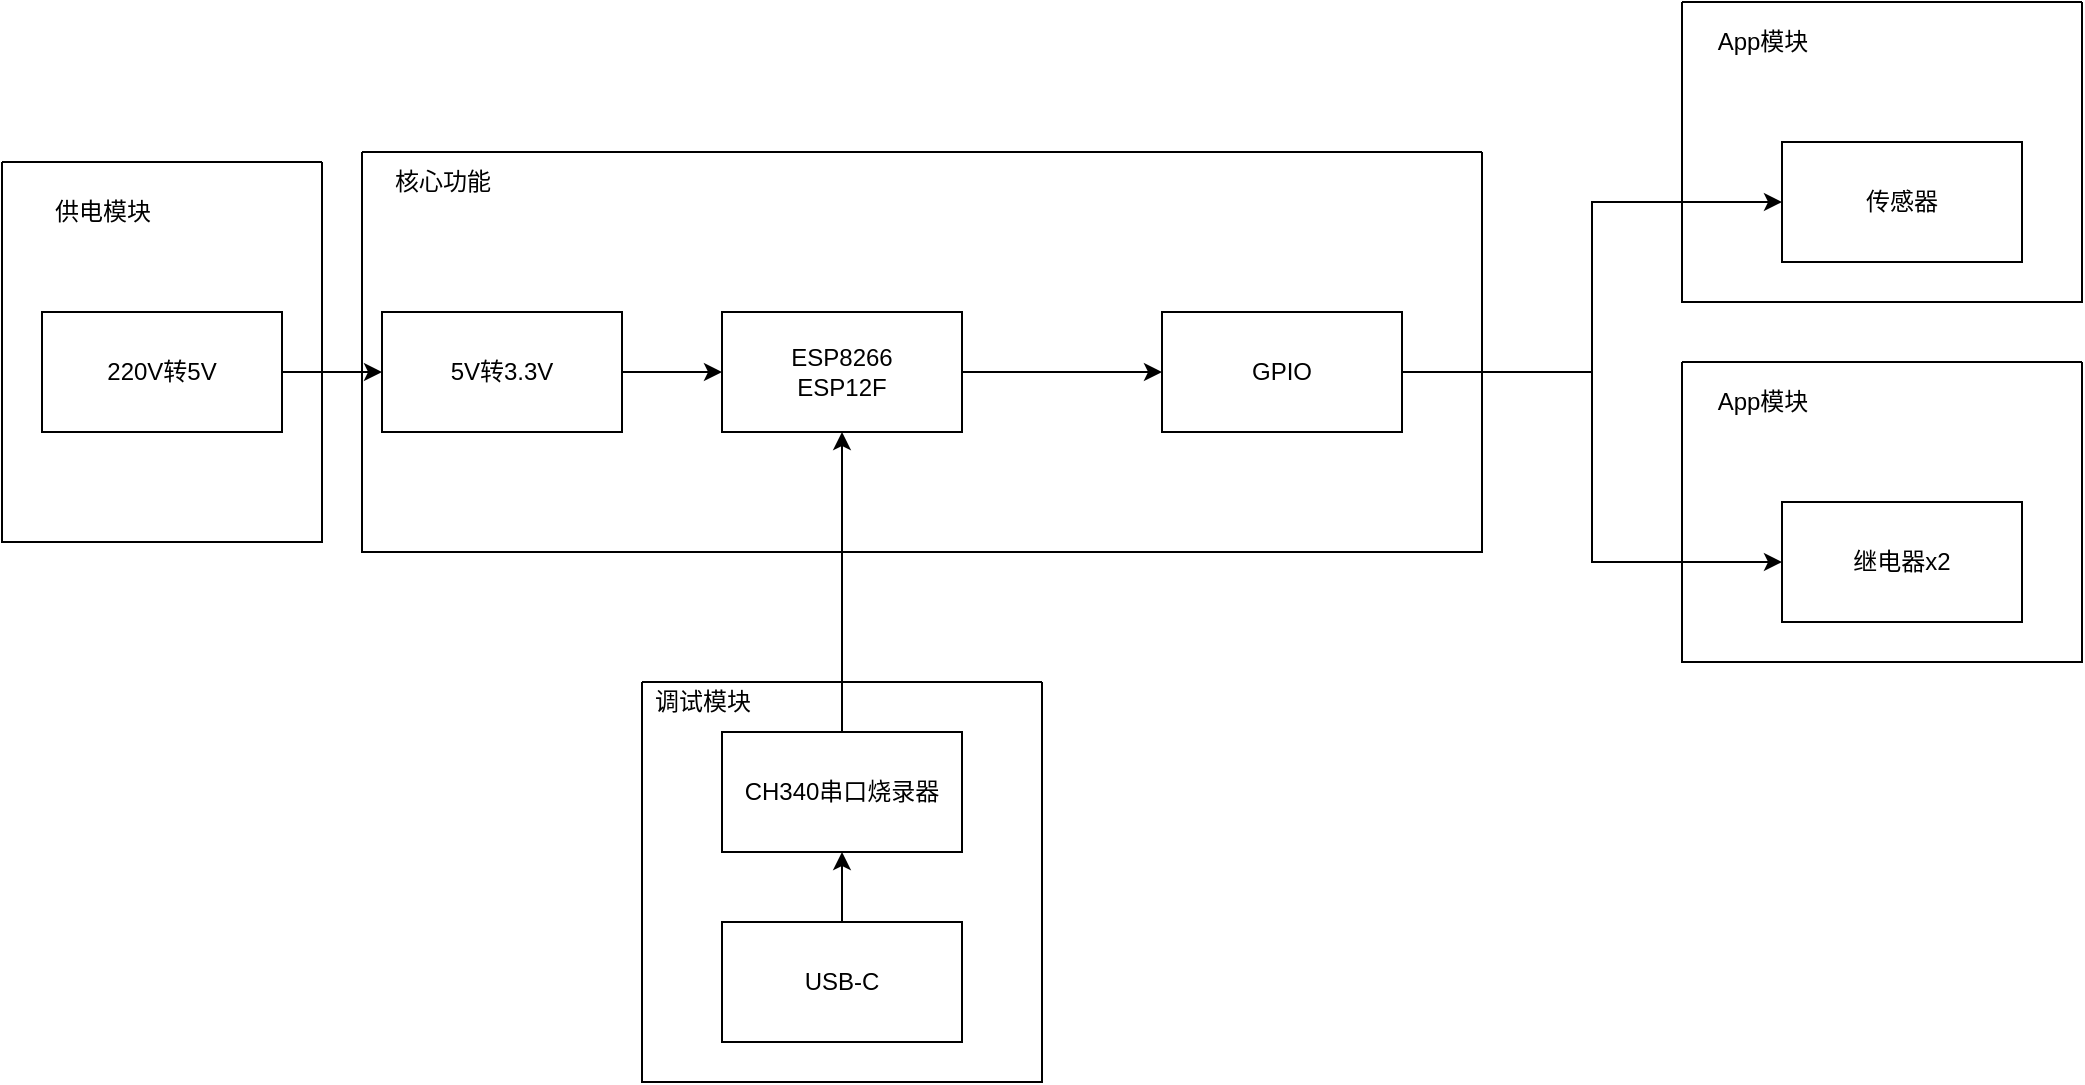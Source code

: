 <mxfile version="16.2.7" type="github">
  <diagram id="pp3l6Q0Ol6kUqJehos5B" name="Page-1">
    <mxGraphModel dx="1018" dy="718" grid="1" gridSize="10" guides="1" tooltips="1" connect="1" arrows="1" fold="1" page="1" pageScale="1" pageWidth="2339" pageHeight="3300" math="0" shadow="0">
      <root>
        <mxCell id="0" />
        <mxCell id="1" parent="0" />
        <mxCell id="5tg6UDMfDckh28AA2Lbs-19" style="edgeStyle=orthogonalEdgeStyle;rounded=0;orthogonalLoop=1;jettySize=auto;html=1;" edge="1" parent="1" source="5tg6UDMfDckh28AA2Lbs-2" target="5tg6UDMfDckh28AA2Lbs-17">
          <mxGeometry relative="1" as="geometry" />
        </mxCell>
        <mxCell id="5tg6UDMfDckh28AA2Lbs-2" value="ESP8266&lt;br&gt;ESP12F" style="rounded=0;whiteSpace=wrap;html=1;" vertex="1" parent="1">
          <mxGeometry x="410" y="365" width="120" height="60" as="geometry" />
        </mxCell>
        <mxCell id="5tg6UDMfDckh28AA2Lbs-9" style="edgeStyle=orthogonalEdgeStyle;rounded=0;orthogonalLoop=1;jettySize=auto;html=1;exitX=1;exitY=0.5;exitDx=0;exitDy=0;" edge="1" parent="1" source="5tg6UDMfDckh28AA2Lbs-6" target="5tg6UDMfDckh28AA2Lbs-7">
          <mxGeometry relative="1" as="geometry" />
        </mxCell>
        <mxCell id="5tg6UDMfDckh28AA2Lbs-6" value="220V转5V" style="whiteSpace=wrap;html=1;" vertex="1" parent="1">
          <mxGeometry x="70" y="365" width="120" height="60" as="geometry" />
        </mxCell>
        <mxCell id="5tg6UDMfDckh28AA2Lbs-10" style="edgeStyle=orthogonalEdgeStyle;rounded=0;orthogonalLoop=1;jettySize=auto;html=1;" edge="1" parent="1" source="5tg6UDMfDckh28AA2Lbs-7" target="5tg6UDMfDckh28AA2Lbs-2">
          <mxGeometry relative="1" as="geometry" />
        </mxCell>
        <mxCell id="5tg6UDMfDckh28AA2Lbs-7" value="5V转3.3V" style="whiteSpace=wrap;html=1;" vertex="1" parent="1">
          <mxGeometry x="240" y="365" width="120" height="60" as="geometry" />
        </mxCell>
        <mxCell id="5tg6UDMfDckh28AA2Lbs-36" style="edgeStyle=orthogonalEdgeStyle;rounded=0;orthogonalLoop=1;jettySize=auto;html=1;" edge="1" parent="1" source="5tg6UDMfDckh28AA2Lbs-13" target="5tg6UDMfDckh28AA2Lbs-2">
          <mxGeometry relative="1" as="geometry" />
        </mxCell>
        <mxCell id="5tg6UDMfDckh28AA2Lbs-13" value="CH340串口烧录器" style="whiteSpace=wrap;html=1;" vertex="1" parent="1">
          <mxGeometry x="410" y="575" width="120" height="60" as="geometry" />
        </mxCell>
        <mxCell id="5tg6UDMfDckh28AA2Lbs-14" value="" style="swimlane;startSize=0;" vertex="1" parent="1">
          <mxGeometry x="230" y="285" width="560" height="200" as="geometry" />
        </mxCell>
        <mxCell id="5tg6UDMfDckh28AA2Lbs-17" value="GPIO" style="whiteSpace=wrap;html=1;" vertex="1" parent="5tg6UDMfDckh28AA2Lbs-14">
          <mxGeometry x="400" y="80" width="120" height="60" as="geometry" />
        </mxCell>
        <mxCell id="5tg6UDMfDckh28AA2Lbs-15" value="核心功能" style="text;html=1;align=center;verticalAlign=middle;resizable=0;points=[];autosize=1;strokeColor=none;fillColor=none;" vertex="1" parent="5tg6UDMfDckh28AA2Lbs-14">
          <mxGeometry x="10" y="5" width="60" height="20" as="geometry" />
        </mxCell>
        <mxCell id="5tg6UDMfDckh28AA2Lbs-16" value="" style="swimlane;startSize=0;" vertex="1" parent="1">
          <mxGeometry x="50" y="290" width="160" height="190" as="geometry" />
        </mxCell>
        <mxCell id="5tg6UDMfDckh28AA2Lbs-26" value="供电模块" style="text;html=1;align=center;verticalAlign=middle;resizable=0;points=[];autosize=1;strokeColor=none;fillColor=none;" vertex="1" parent="5tg6UDMfDckh28AA2Lbs-16">
          <mxGeometry x="20" y="15" width="60" height="20" as="geometry" />
        </mxCell>
        <mxCell id="5tg6UDMfDckh28AA2Lbs-20" value="传感器" style="rounded=0;whiteSpace=wrap;html=1;" vertex="1" parent="1">
          <mxGeometry x="940" y="280" width="120" height="60" as="geometry" />
        </mxCell>
        <mxCell id="5tg6UDMfDckh28AA2Lbs-24" value="" style="swimlane;startSize=0;" vertex="1" parent="1">
          <mxGeometry x="890" y="210" width="200" height="150" as="geometry" />
        </mxCell>
        <mxCell id="5tg6UDMfDckh28AA2Lbs-27" value="App模块" style="text;html=1;align=center;verticalAlign=middle;resizable=0;points=[];autosize=1;strokeColor=none;fillColor=none;" vertex="1" parent="5tg6UDMfDckh28AA2Lbs-24">
          <mxGeometry x="10" y="10" width="60" height="20" as="geometry" />
        </mxCell>
        <mxCell id="5tg6UDMfDckh28AA2Lbs-28" value="继电器x2" style="rounded=0;whiteSpace=wrap;html=1;" vertex="1" parent="1">
          <mxGeometry x="940" y="460" width="120" height="60" as="geometry" />
        </mxCell>
        <mxCell id="5tg6UDMfDckh28AA2Lbs-29" value="" style="swimlane;startSize=0;" vertex="1" parent="1">
          <mxGeometry x="890" y="390" width="200" height="150" as="geometry" />
        </mxCell>
        <mxCell id="5tg6UDMfDckh28AA2Lbs-30" value="App模块" style="text;html=1;align=center;verticalAlign=middle;resizable=0;points=[];autosize=1;strokeColor=none;fillColor=none;" vertex="1" parent="5tg6UDMfDckh28AA2Lbs-29">
          <mxGeometry x="10" y="10" width="60" height="20" as="geometry" />
        </mxCell>
        <mxCell id="5tg6UDMfDckh28AA2Lbs-31" style="edgeStyle=orthogonalEdgeStyle;rounded=0;orthogonalLoop=1;jettySize=auto;html=1;entryX=0;entryY=0.5;entryDx=0;entryDy=0;" edge="1" parent="1" source="5tg6UDMfDckh28AA2Lbs-17" target="5tg6UDMfDckh28AA2Lbs-20">
          <mxGeometry relative="1" as="geometry" />
        </mxCell>
        <mxCell id="5tg6UDMfDckh28AA2Lbs-32" style="edgeStyle=orthogonalEdgeStyle;rounded=0;orthogonalLoop=1;jettySize=auto;html=1;entryX=0;entryY=0.5;entryDx=0;entryDy=0;" edge="1" parent="1" source="5tg6UDMfDckh28AA2Lbs-17" target="5tg6UDMfDckh28AA2Lbs-28">
          <mxGeometry relative="1" as="geometry" />
        </mxCell>
        <mxCell id="5tg6UDMfDckh28AA2Lbs-35" style="edgeStyle=orthogonalEdgeStyle;rounded=0;orthogonalLoop=1;jettySize=auto;html=1;entryX=0.5;entryY=1;entryDx=0;entryDy=0;" edge="1" parent="1" source="5tg6UDMfDckh28AA2Lbs-34" target="5tg6UDMfDckh28AA2Lbs-13">
          <mxGeometry relative="1" as="geometry" />
        </mxCell>
        <mxCell id="5tg6UDMfDckh28AA2Lbs-34" value="USB-C" style="whiteSpace=wrap;html=1;" vertex="1" parent="1">
          <mxGeometry x="410" y="670" width="120" height="60" as="geometry" />
        </mxCell>
        <mxCell id="5tg6UDMfDckh28AA2Lbs-37" value="" style="swimlane;startSize=0;" vertex="1" parent="1">
          <mxGeometry x="370" y="550" width="200" height="200" as="geometry" />
        </mxCell>
        <mxCell id="5tg6UDMfDckh28AA2Lbs-38" value="调试模块" style="text;html=1;align=center;verticalAlign=middle;resizable=0;points=[];autosize=1;strokeColor=none;fillColor=none;" vertex="1" parent="1">
          <mxGeometry x="370" y="550" width="60" height="20" as="geometry" />
        </mxCell>
      </root>
    </mxGraphModel>
  </diagram>
</mxfile>
